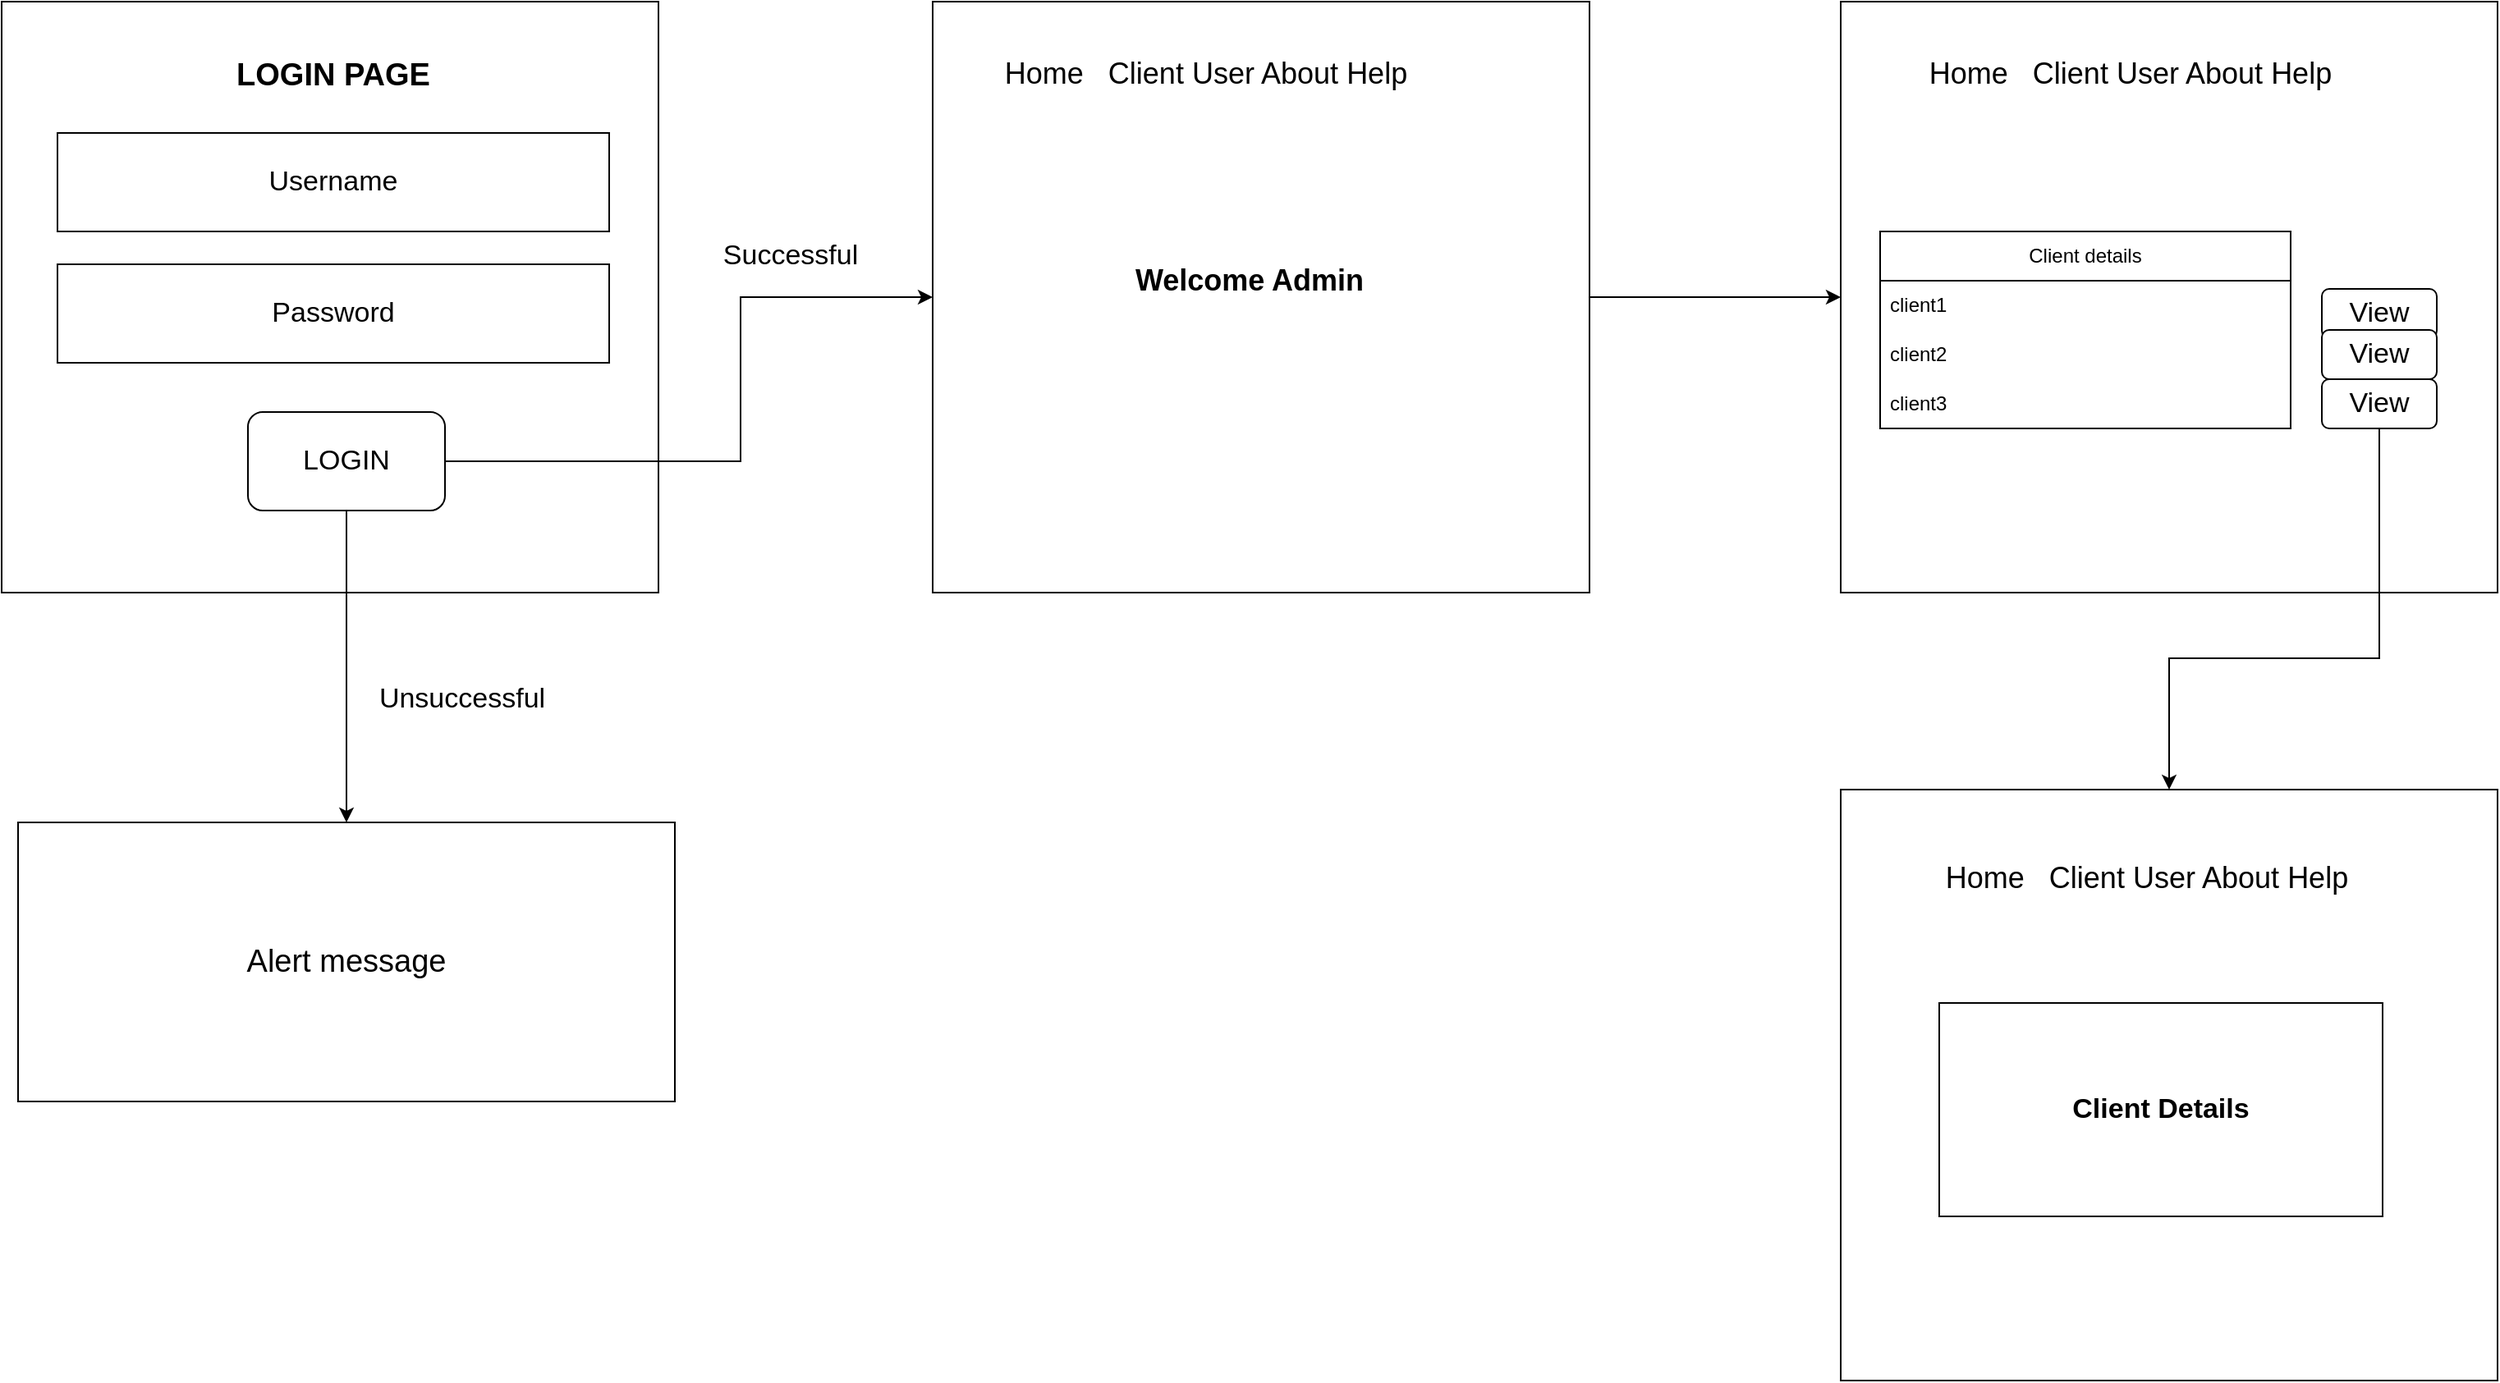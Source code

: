 <mxfile version="21.2.1" type="device">
  <diagram name="Page-1" id="MxnHqofsfQv2xv2LpxoD">
    <mxGraphModel dx="1985" dy="1095" grid="1" gridSize="10" guides="1" tooltips="1" connect="1" arrows="1" fold="1" page="1" pageScale="1" pageWidth="827" pageHeight="1169" math="0" shadow="0">
      <root>
        <mxCell id="0" />
        <mxCell id="1" parent="0" />
        <mxCell id="q4iGtm8N0rnM6rYLpr4r-25" value="" style="rounded=0;whiteSpace=wrap;html=1;" vertex="1" parent="1">
          <mxGeometry x="1380" y="550" width="400" height="360" as="geometry" />
        </mxCell>
        <mxCell id="q4iGtm8N0rnM6rYLpr4r-5" value="" style="rounded=0;whiteSpace=wrap;html=1;" vertex="1" parent="1">
          <mxGeometry x="260" y="70" width="400" height="360" as="geometry" />
        </mxCell>
        <mxCell id="q4iGtm8N0rnM6rYLpr4r-2" value="&lt;font style=&quot;font-size: 17px;&quot;&gt;Username&lt;/font&gt;" style="rounded=0;whiteSpace=wrap;html=1;" vertex="1" parent="1">
          <mxGeometry x="294" y="150" width="336" height="60" as="geometry" />
        </mxCell>
        <mxCell id="q4iGtm8N0rnM6rYLpr4r-3" value="&lt;font style=&quot;font-size: 17px;&quot;&gt;Password&lt;/font&gt;" style="rounded=0;whiteSpace=wrap;html=1;" vertex="1" parent="1">
          <mxGeometry x="294" y="230" width="336" height="60" as="geometry" />
        </mxCell>
        <mxCell id="q4iGtm8N0rnM6rYLpr4r-34" style="edgeStyle=orthogonalEdgeStyle;rounded=0;orthogonalLoop=1;jettySize=auto;html=1;exitX=1;exitY=0.5;exitDx=0;exitDy=0;" edge="1" parent="1" source="q4iGtm8N0rnM6rYLpr4r-4" target="q4iGtm8N0rnM6rYLpr4r-9">
          <mxGeometry relative="1" as="geometry">
            <Array as="points">
              <mxPoint x="710" y="350" />
              <mxPoint x="710" y="250" />
            </Array>
          </mxGeometry>
        </mxCell>
        <mxCell id="q4iGtm8N0rnM6rYLpr4r-36" style="edgeStyle=orthogonalEdgeStyle;rounded=0;orthogonalLoop=1;jettySize=auto;html=1;exitX=0.5;exitY=1;exitDx=0;exitDy=0;entryX=0.5;entryY=0;entryDx=0;entryDy=0;" edge="1" parent="1" source="q4iGtm8N0rnM6rYLpr4r-4" target="q4iGtm8N0rnM6rYLpr4r-35">
          <mxGeometry relative="1" as="geometry" />
        </mxCell>
        <mxCell id="q4iGtm8N0rnM6rYLpr4r-4" value="&lt;font style=&quot;font-size: 17px;&quot;&gt;LOGIN&lt;/font&gt;" style="rounded=1;whiteSpace=wrap;html=1;" vertex="1" parent="1">
          <mxGeometry x="410" y="320" width="120" height="60" as="geometry" />
        </mxCell>
        <mxCell id="q4iGtm8N0rnM6rYLpr4r-33" style="edgeStyle=orthogonalEdgeStyle;rounded=0;orthogonalLoop=1;jettySize=auto;html=1;exitX=1;exitY=0.5;exitDx=0;exitDy=0;entryX=0;entryY=0.5;entryDx=0;entryDy=0;" edge="1" parent="1" source="q4iGtm8N0rnM6rYLpr4r-9" target="q4iGtm8N0rnM6rYLpr4r-14">
          <mxGeometry relative="1" as="geometry" />
        </mxCell>
        <mxCell id="q4iGtm8N0rnM6rYLpr4r-9" value="" style="rounded=0;whiteSpace=wrap;html=1;" vertex="1" parent="1">
          <mxGeometry x="827" y="70" width="400" height="360" as="geometry" />
        </mxCell>
        <mxCell id="q4iGtm8N0rnM6rYLpr4r-10" value="&lt;font style=&quot;font-size: 18px;&quot;&gt;&lt;b&gt;Welcome Admin&lt;/b&gt;&lt;/font&gt;" style="text;html=1;strokeColor=none;fillColor=none;align=center;verticalAlign=middle;whiteSpace=wrap;rounded=0;" vertex="1" parent="1">
          <mxGeometry x="870" y="200" width="300" height="80" as="geometry" />
        </mxCell>
        <mxCell id="q4iGtm8N0rnM6rYLpr4r-13" value="&lt;p style=&quot;line-height: 1.295; margin-top: 0pt; margin-bottom: 8pt; font-size: 18px;&quot; dir=&quot;ltr&quot;&gt;&lt;/p&gt;&lt;div style=&quot;font-size: 15px;&quot;&gt;&lt;/div&gt;&lt;span style=&quot;font-family: Calibri, sans-serif; background-color: transparent; font-variant-numeric: normal; font-variant-east-asian: normal; font-variant-alternates: normal; vertical-align: baseline;&quot;&gt;&lt;font style=&quot;font-size: 18px;&quot;&gt;Home&amp;nbsp;&lt;span style=&quot;white-space: pre;&quot;&gt;	&lt;/span&gt; Client&lt;span style=&quot;white-space: pre;&quot;&gt;	&lt;/span&gt;User&lt;span style=&quot;white-space: pre;&quot;&gt;	&lt;/span&gt;About&lt;span style=&quot;white-space: pre;&quot;&gt;	&lt;/span&gt;Help&lt;/font&gt;&lt;/span&gt;&lt;p&gt;&lt;/p&gt;&lt;font style=&quot;font-size: 18px;&quot;&gt;&lt;span id=&quot;docs-internal-guid-610a29ac-7fff-7ef5-557a-04ddc8745bf8&quot;&gt;&lt;/span&gt;&lt;/font&gt;" style="text;html=1;strokeColor=none;fillColor=none;align=center;verticalAlign=middle;whiteSpace=wrap;rounded=0;" vertex="1" parent="1">
          <mxGeometry x="827" y="90" width="333" height="50" as="geometry" />
        </mxCell>
        <mxCell id="q4iGtm8N0rnM6rYLpr4r-14" value="" style="rounded=0;whiteSpace=wrap;html=1;" vertex="1" parent="1">
          <mxGeometry x="1380" y="70" width="400" height="360" as="geometry" />
        </mxCell>
        <mxCell id="q4iGtm8N0rnM6rYLpr4r-15" value="Client details" style="swimlane;fontStyle=0;childLayout=stackLayout;horizontal=1;startSize=30;horizontalStack=0;resizeParent=1;resizeParentMax=0;resizeLast=0;collapsible=1;marginBottom=0;whiteSpace=wrap;html=1;" vertex="1" parent="1">
          <mxGeometry x="1404" y="210" width="250" height="120" as="geometry" />
        </mxCell>
        <mxCell id="q4iGtm8N0rnM6rYLpr4r-16" value="client1" style="text;strokeColor=none;fillColor=none;align=left;verticalAlign=middle;spacingLeft=4;spacingRight=4;overflow=hidden;points=[[0,0.5],[1,0.5]];portConstraint=eastwest;rotatable=0;whiteSpace=wrap;html=1;" vertex="1" parent="q4iGtm8N0rnM6rYLpr4r-15">
          <mxGeometry y="30" width="250" height="30" as="geometry" />
        </mxCell>
        <mxCell id="q4iGtm8N0rnM6rYLpr4r-17" value="client2" style="text;strokeColor=none;fillColor=none;align=left;verticalAlign=middle;spacingLeft=4;spacingRight=4;overflow=hidden;points=[[0,0.5],[1,0.5]];portConstraint=eastwest;rotatable=0;whiteSpace=wrap;html=1;" vertex="1" parent="q4iGtm8N0rnM6rYLpr4r-15">
          <mxGeometry y="60" width="250" height="30" as="geometry" />
        </mxCell>
        <mxCell id="q4iGtm8N0rnM6rYLpr4r-18" value="client3" style="text;strokeColor=none;fillColor=none;align=left;verticalAlign=middle;spacingLeft=4;spacingRight=4;overflow=hidden;points=[[0,0.5],[1,0.5]];portConstraint=eastwest;rotatable=0;whiteSpace=wrap;html=1;" vertex="1" parent="q4iGtm8N0rnM6rYLpr4r-15">
          <mxGeometry y="90" width="250" height="30" as="geometry" />
        </mxCell>
        <mxCell id="q4iGtm8N0rnM6rYLpr4r-23" value="&lt;p style=&quot;line-height: 1.295; margin-top: 0pt; margin-bottom: 8pt; font-size: 18px;&quot; dir=&quot;ltr&quot;&gt;&lt;/p&gt;&lt;div style=&quot;font-size: 15px;&quot;&gt;&lt;/div&gt;&lt;span style=&quot;font-family: Calibri, sans-serif; background-color: transparent; font-variant-numeric: normal; font-variant-east-asian: normal; font-variant-alternates: normal; vertical-align: baseline;&quot;&gt;&lt;font style=&quot;font-size: 18px;&quot;&gt;Home&amp;nbsp;&lt;span style=&quot;white-space: pre;&quot;&gt;	&lt;/span&gt; Client&lt;span style=&quot;white-space: pre;&quot;&gt;	&lt;/span&gt;User&lt;span style=&quot;white-space: pre;&quot;&gt;	&lt;/span&gt;About&lt;span style=&quot;white-space: pre;&quot;&gt;	&lt;/span&gt;Help&lt;/font&gt;&lt;/span&gt;&lt;p&gt;&lt;/p&gt;&lt;font style=&quot;font-size: 18px;&quot;&gt;&lt;span id=&quot;docs-internal-guid-610a29ac-7fff-7ef5-557a-04ddc8745bf8&quot;&gt;&lt;/span&gt;&lt;/font&gt;" style="text;html=1;strokeColor=none;fillColor=none;align=center;verticalAlign=middle;whiteSpace=wrap;rounded=0;" vertex="1" parent="1">
          <mxGeometry x="1390" y="90" width="333" height="50" as="geometry" />
        </mxCell>
        <mxCell id="q4iGtm8N0rnM6rYLpr4r-24" value="&lt;p style=&quot;line-height: 1.295; margin-top: 0pt; margin-bottom: 8pt; font-size: 18px;&quot; dir=&quot;ltr&quot;&gt;&lt;/p&gt;&lt;div style=&quot;font-size: 15px;&quot;&gt;&lt;/div&gt;&lt;span style=&quot;font-family: Calibri, sans-serif; background-color: transparent; font-variant-numeric: normal; font-variant-east-asian: normal; font-variant-alternates: normal; vertical-align: baseline;&quot;&gt;&lt;font style=&quot;font-size: 18px;&quot;&gt;Home&amp;nbsp;&lt;span style=&quot;white-space: pre;&quot;&gt;	&lt;/span&gt; Client&lt;span style=&quot;white-space: pre;&quot;&gt;	&lt;/span&gt;User&lt;span style=&quot;white-space: pre;&quot;&gt;	&lt;/span&gt;About&lt;span style=&quot;white-space: pre;&quot;&gt;	&lt;/span&gt;Help&lt;/font&gt;&lt;/span&gt;&lt;p&gt;&lt;/p&gt;&lt;font style=&quot;font-size: 18px;&quot;&gt;&lt;span id=&quot;docs-internal-guid-610a29ac-7fff-7ef5-557a-04ddc8745bf8&quot;&gt;&lt;/span&gt;&lt;/font&gt;" style="text;html=1;strokeColor=none;fillColor=none;align=center;verticalAlign=middle;whiteSpace=wrap;rounded=0;" vertex="1" parent="1">
          <mxGeometry x="1400" y="580" width="333" height="50" as="geometry" />
        </mxCell>
        <mxCell id="q4iGtm8N0rnM6rYLpr4r-26" value="&lt;font style=&quot;font-size: 17px;&quot;&gt;View&lt;/font&gt;" style="rounded=1;whiteSpace=wrap;html=1;" vertex="1" parent="1">
          <mxGeometry x="1673" y="245" width="70" height="30" as="geometry" />
        </mxCell>
        <mxCell id="q4iGtm8N0rnM6rYLpr4r-29" value="&lt;font style=&quot;font-size: 17px;&quot;&gt;View&lt;/font&gt;" style="rounded=1;whiteSpace=wrap;html=1;" vertex="1" parent="1">
          <mxGeometry x="1673" y="270" width="70" height="30" as="geometry" />
        </mxCell>
        <mxCell id="q4iGtm8N0rnM6rYLpr4r-31" style="edgeStyle=orthogonalEdgeStyle;rounded=0;orthogonalLoop=1;jettySize=auto;html=1;exitX=0.5;exitY=1;exitDx=0;exitDy=0;entryX=0.5;entryY=0;entryDx=0;entryDy=0;" edge="1" parent="1" source="q4iGtm8N0rnM6rYLpr4r-30" target="q4iGtm8N0rnM6rYLpr4r-25">
          <mxGeometry relative="1" as="geometry">
            <Array as="points">
              <mxPoint x="1708" y="470" />
              <mxPoint x="1580" y="470" />
            </Array>
          </mxGeometry>
        </mxCell>
        <mxCell id="q4iGtm8N0rnM6rYLpr4r-30" value="&lt;font style=&quot;font-size: 17px;&quot;&gt;View&lt;/font&gt;" style="rounded=1;whiteSpace=wrap;html=1;" vertex="1" parent="1">
          <mxGeometry x="1673" y="300" width="70" height="30" as="geometry" />
        </mxCell>
        <mxCell id="q4iGtm8N0rnM6rYLpr4r-32" value="&lt;b&gt;&lt;font style=&quot;font-size: 17px;&quot;&gt;Client Details&lt;/font&gt;&lt;/b&gt;" style="rounded=0;whiteSpace=wrap;html=1;" vertex="1" parent="1">
          <mxGeometry x="1440" y="680" width="270" height="130" as="geometry" />
        </mxCell>
        <mxCell id="q4iGtm8N0rnM6rYLpr4r-35" value="&lt;font style=&quot;font-size: 19px;&quot;&gt;Alert message&lt;/font&gt;" style="rounded=0;whiteSpace=wrap;html=1;" vertex="1" parent="1">
          <mxGeometry x="270" y="570" width="400" height="170" as="geometry" />
        </mxCell>
        <mxCell id="q4iGtm8N0rnM6rYLpr4r-37" value="&lt;font style=&quot;font-size: 17px;&quot;&gt;Unsuccessful&lt;/font&gt;" style="text;html=1;align=center;verticalAlign=middle;resizable=0;points=[];autosize=1;strokeColor=none;fillColor=none;" vertex="1" parent="1">
          <mxGeometry x="480" y="480" width="120" height="30" as="geometry" />
        </mxCell>
        <mxCell id="q4iGtm8N0rnM6rYLpr4r-38" value="&lt;font style=&quot;font-size: 17px;&quot;&gt;Successful&lt;/font&gt;" style="text;html=1;align=center;verticalAlign=middle;resizable=0;points=[];autosize=1;strokeColor=none;fillColor=none;" vertex="1" parent="1">
          <mxGeometry x="685" y="210" width="110" height="30" as="geometry" />
        </mxCell>
        <mxCell id="q4iGtm8N0rnM6rYLpr4r-41" value="&lt;font style=&quot;font-size: 19px;&quot;&gt;&lt;b&gt;LOGIN PAGE&lt;/b&gt;&lt;/font&gt;" style="text;html=1;strokeColor=none;fillColor=none;align=center;verticalAlign=middle;whiteSpace=wrap;rounded=0;" vertex="1" parent="1">
          <mxGeometry x="352" y="100" width="220" height="30" as="geometry" />
        </mxCell>
      </root>
    </mxGraphModel>
  </diagram>
</mxfile>
